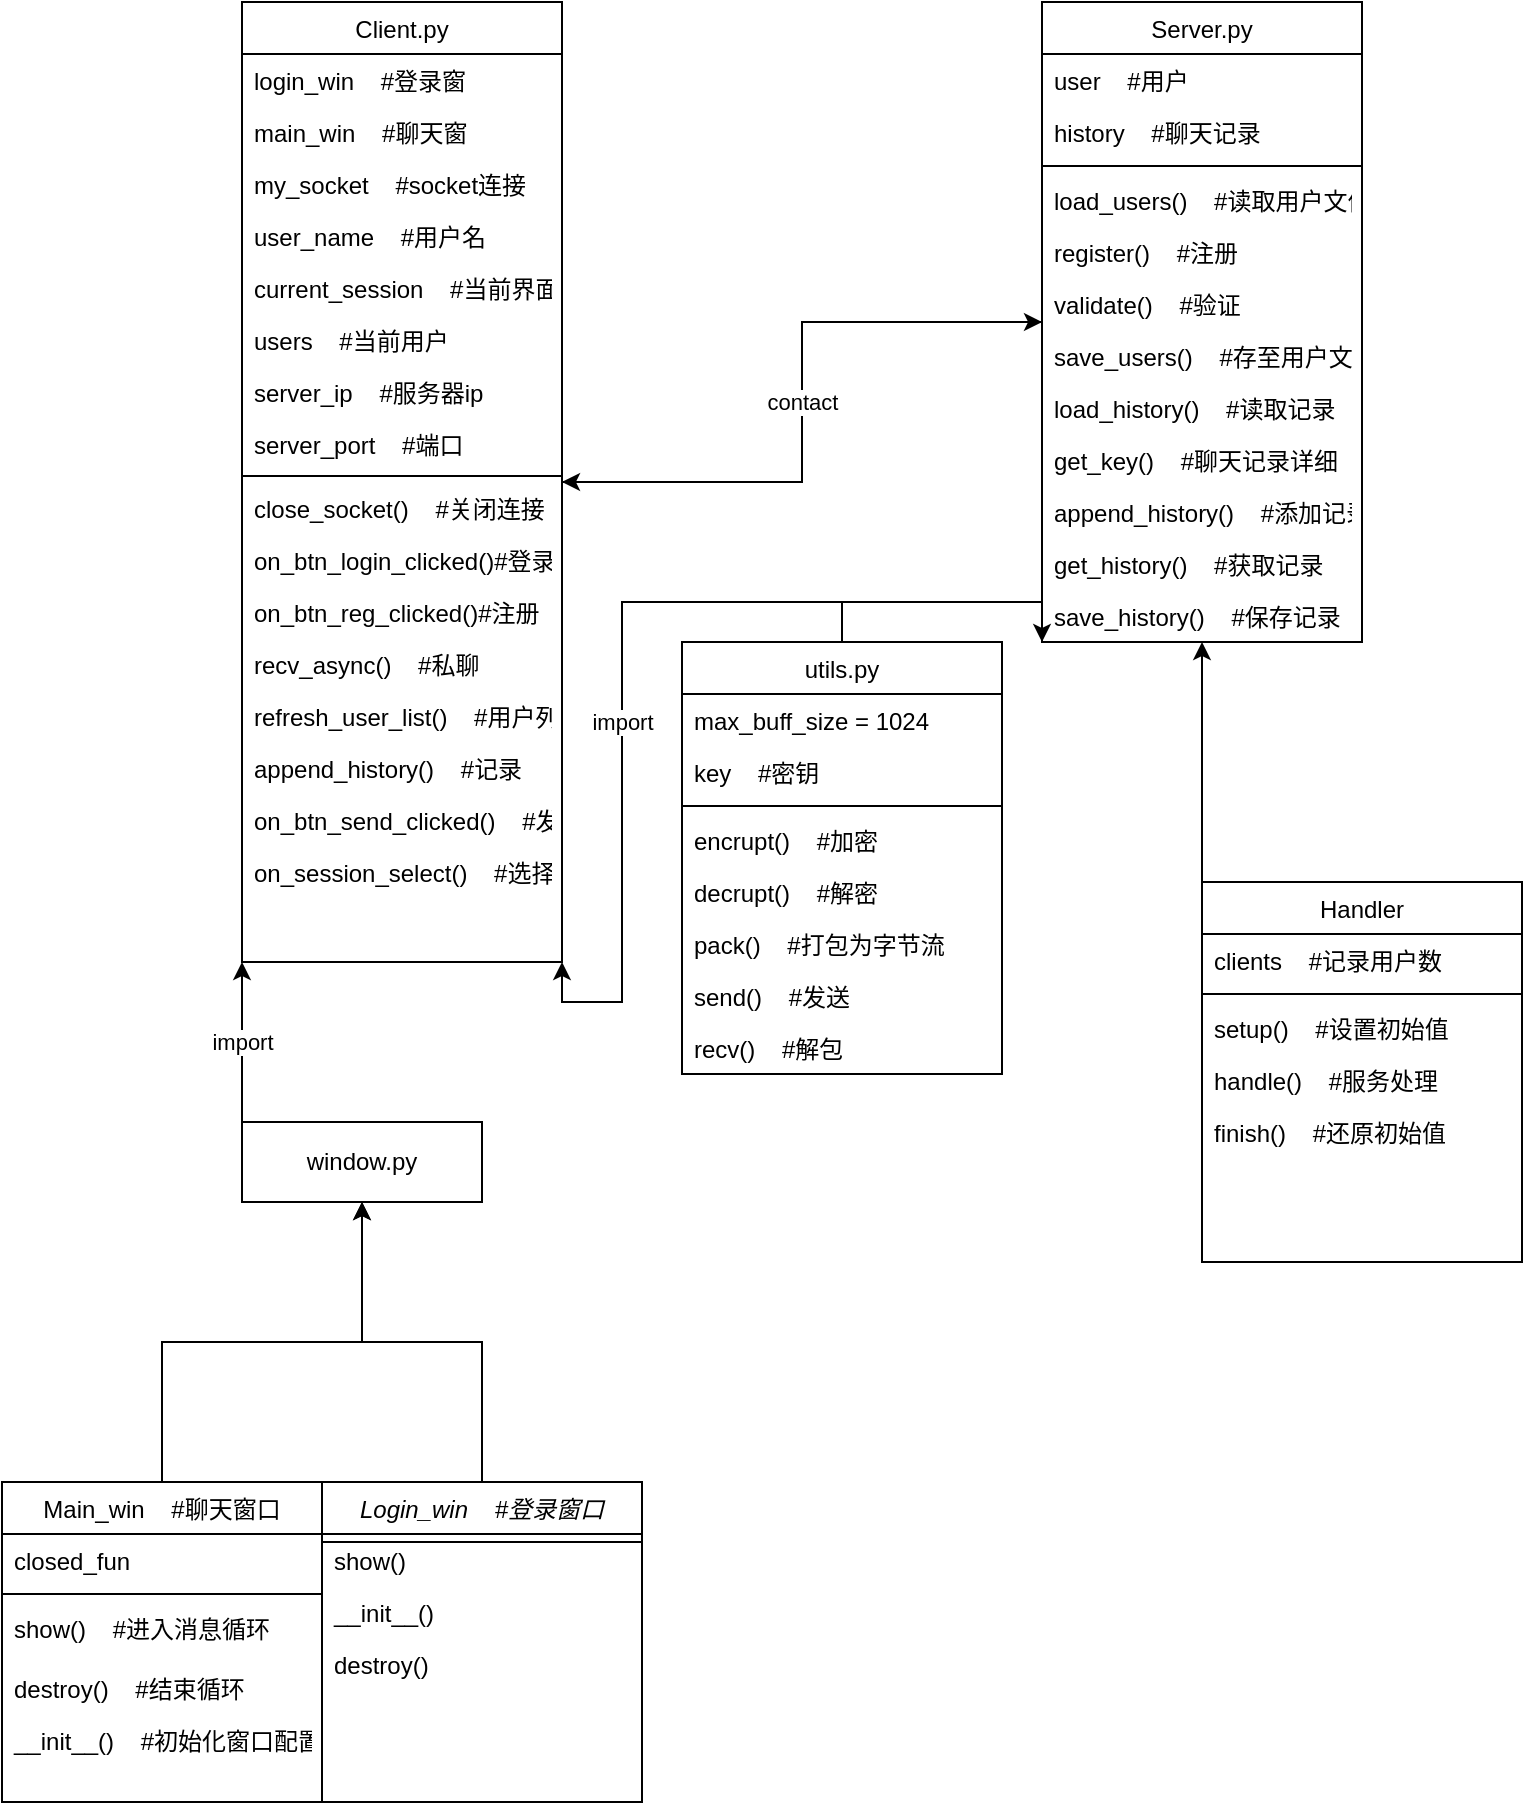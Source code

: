 <mxfile version="22.1.2" type="device">
  <diagram id="C5RBs43oDa-KdzZeNtuy" name="Page-1">
    <mxGraphModel dx="1206" dy="817" grid="1" gridSize="10" guides="1" tooltips="1" connect="1" arrows="1" fold="1" page="1" pageScale="1" pageWidth="827" pageHeight="1169" math="0" shadow="0">
      <root>
        <mxCell id="WIyWlLk6GJQsqaUBKTNV-0" />
        <mxCell id="WIyWlLk6GJQsqaUBKTNV-1" parent="WIyWlLk6GJQsqaUBKTNV-0" />
        <mxCell id="cfAFu2FXqtGXxiN93WBm-7" style="edgeStyle=orthogonalEdgeStyle;rounded=0;orthogonalLoop=1;jettySize=auto;html=1;exitX=0.5;exitY=0;exitDx=0;exitDy=0;entryX=0.5;entryY=1;entryDx=0;entryDy=0;" edge="1" parent="WIyWlLk6GJQsqaUBKTNV-1" source="zkfFHV4jXpPFQw0GAbJ--6" target="MK8btWc7xe0-T-21R0bl-74">
          <mxGeometry relative="1" as="geometry" />
        </mxCell>
        <mxCell id="zkfFHV4jXpPFQw0GAbJ--6" value="Main_win    #聊天窗口" style="swimlane;fontStyle=0;align=center;verticalAlign=top;childLayout=stackLayout;horizontal=1;startSize=26;horizontalStack=0;resizeParent=1;resizeLast=0;collapsible=1;marginBottom=0;rounded=0;shadow=0;strokeWidth=1;" parent="WIyWlLk6GJQsqaUBKTNV-1" vertex="1">
          <mxGeometry y="820" width="160" height="160" as="geometry">
            <mxRectangle x="40" y="499" width="160" height="26" as="alternateBounds" />
          </mxGeometry>
        </mxCell>
        <mxCell id="zkfFHV4jXpPFQw0GAbJ--7" value="closed_fun" style="text;align=left;verticalAlign=top;spacingLeft=4;spacingRight=4;overflow=hidden;rotatable=0;points=[[0,0.5],[1,0.5]];portConstraint=eastwest;" parent="zkfFHV4jXpPFQw0GAbJ--6" vertex="1">
          <mxGeometry y="26" width="160" height="26" as="geometry" />
        </mxCell>
        <mxCell id="zkfFHV4jXpPFQw0GAbJ--9" value="" style="line;html=1;strokeWidth=1;align=left;verticalAlign=middle;spacingTop=-1;spacingLeft=3;spacingRight=3;rotatable=0;labelPosition=right;points=[];portConstraint=eastwest;" parent="zkfFHV4jXpPFQw0GAbJ--6" vertex="1">
          <mxGeometry y="52" width="160" height="8" as="geometry" />
        </mxCell>
        <mxCell id="zkfFHV4jXpPFQw0GAbJ--10" value="show()    #进入消息循环" style="text;align=left;verticalAlign=top;spacingLeft=4;spacingRight=4;overflow=hidden;rotatable=0;points=[[0,0.5],[1,0.5]];portConstraint=eastwest;fontStyle=0" parent="zkfFHV4jXpPFQw0GAbJ--6" vertex="1">
          <mxGeometry y="60" width="160" height="30" as="geometry" />
        </mxCell>
        <mxCell id="zkfFHV4jXpPFQw0GAbJ--11" value="destroy()    #结束循环" style="text;align=left;verticalAlign=top;spacingLeft=4;spacingRight=4;overflow=hidden;rotatable=0;points=[[0,0.5],[1,0.5]];portConstraint=eastwest;" parent="zkfFHV4jXpPFQw0GAbJ--6" vertex="1">
          <mxGeometry y="90" width="160" height="26" as="geometry" />
        </mxCell>
        <mxCell id="MK8btWc7xe0-T-21R0bl-1" value="__init__()    #初始化窗口配置" style="text;align=left;verticalAlign=top;spacingLeft=4;spacingRight=4;overflow=hidden;rotatable=0;points=[[0,0.5],[1,0.5]];portConstraint=eastwest;" parent="zkfFHV4jXpPFQw0GAbJ--6" vertex="1">
          <mxGeometry y="116" width="160" height="26" as="geometry" />
        </mxCell>
        <mxCell id="cfAFu2FXqtGXxiN93WBm-6" style="edgeStyle=orthogonalEdgeStyle;rounded=0;orthogonalLoop=1;jettySize=auto;html=1;exitX=0;exitY=0;exitDx=0;exitDy=0;entryX=0.5;entryY=1;entryDx=0;entryDy=0;" edge="1" parent="WIyWlLk6GJQsqaUBKTNV-1" source="zkfFHV4jXpPFQw0GAbJ--13" target="MK8btWc7xe0-T-21R0bl-39">
          <mxGeometry relative="1" as="geometry">
            <mxPoint x="600" y="490" as="targetPoint" />
          </mxGeometry>
        </mxCell>
        <mxCell id="zkfFHV4jXpPFQw0GAbJ--13" value="Handler" style="swimlane;fontStyle=0;align=center;verticalAlign=top;childLayout=stackLayout;horizontal=1;startSize=26;horizontalStack=0;resizeParent=1;resizeLast=0;collapsible=1;marginBottom=0;rounded=0;shadow=0;strokeWidth=1;" parent="WIyWlLk6GJQsqaUBKTNV-1" vertex="1">
          <mxGeometry x="600" y="520" width="160" height="190" as="geometry">
            <mxRectangle x="640" y="510" width="170" height="26" as="alternateBounds" />
          </mxGeometry>
        </mxCell>
        <mxCell id="zkfFHV4jXpPFQw0GAbJ--14" value="clients    #记录用户数" style="text;align=left;verticalAlign=top;spacingLeft=4;spacingRight=4;overflow=hidden;rotatable=0;points=[[0,0.5],[1,0.5]];portConstraint=eastwest;" parent="zkfFHV4jXpPFQw0GAbJ--13" vertex="1">
          <mxGeometry y="26" width="160" height="26" as="geometry" />
        </mxCell>
        <mxCell id="zkfFHV4jXpPFQw0GAbJ--15" value="" style="line;html=1;strokeWidth=1;align=left;verticalAlign=middle;spacingTop=-1;spacingLeft=3;spacingRight=3;rotatable=0;labelPosition=right;points=[];portConstraint=eastwest;" parent="zkfFHV4jXpPFQw0GAbJ--13" vertex="1">
          <mxGeometry y="52" width="160" height="8" as="geometry" />
        </mxCell>
        <mxCell id="MK8btWc7xe0-T-21R0bl-3" value="setup()    #设置初始值" style="text;align=left;verticalAlign=top;spacingLeft=4;spacingRight=4;overflow=hidden;rotatable=0;points=[[0,0.5],[1,0.5]];portConstraint=eastwest;" parent="zkfFHV4jXpPFQw0GAbJ--13" vertex="1">
          <mxGeometry y="60" width="160" height="26" as="geometry" />
        </mxCell>
        <mxCell id="MK8btWc7xe0-T-21R0bl-4" value="handle()    #服务处理" style="text;align=left;verticalAlign=top;spacingLeft=4;spacingRight=4;overflow=hidden;rotatable=0;points=[[0,0.5],[1,0.5]];portConstraint=eastwest;" parent="zkfFHV4jXpPFQw0GAbJ--13" vertex="1">
          <mxGeometry y="86" width="160" height="26" as="geometry" />
        </mxCell>
        <mxCell id="MK8btWc7xe0-T-21R0bl-5" value="finish()    #还原初始值" style="text;align=left;verticalAlign=top;spacingLeft=4;spacingRight=4;overflow=hidden;rotatable=0;points=[[0,0.5],[1,0.5]];portConstraint=eastwest;" parent="zkfFHV4jXpPFQw0GAbJ--13" vertex="1">
          <mxGeometry y="112" width="160" height="26" as="geometry" />
        </mxCell>
        <mxCell id="cfAFu2FXqtGXxiN93WBm-4" style="edgeStyle=orthogonalEdgeStyle;rounded=0;orthogonalLoop=1;jettySize=auto;html=1;exitX=0.5;exitY=0;exitDx=0;exitDy=0;entryX=0;entryY=1;entryDx=0;entryDy=0;" edge="1" parent="WIyWlLk6GJQsqaUBKTNV-1" source="zkfFHV4jXpPFQw0GAbJ--17" target="MK8btWc7xe0-T-21R0bl-39">
          <mxGeometry relative="1" as="geometry" />
        </mxCell>
        <mxCell id="cfAFu2FXqtGXxiN93WBm-5" value="import" style="edgeStyle=orthogonalEdgeStyle;rounded=0;orthogonalLoop=1;jettySize=auto;html=1;exitX=0.5;exitY=0;exitDx=0;exitDy=0;entryX=1;entryY=1;entryDx=0;entryDy=0;" edge="1" parent="WIyWlLk6GJQsqaUBKTNV-1" source="zkfFHV4jXpPFQw0GAbJ--17" target="MK8btWc7xe0-T-21R0bl-12">
          <mxGeometry relative="1" as="geometry" />
        </mxCell>
        <mxCell id="zkfFHV4jXpPFQw0GAbJ--17" value="utils.py" style="swimlane;fontStyle=0;align=center;verticalAlign=top;childLayout=stackLayout;horizontal=1;startSize=26;horizontalStack=0;resizeParent=1;resizeLast=0;collapsible=1;marginBottom=0;rounded=0;shadow=0;strokeWidth=1;" parent="WIyWlLk6GJQsqaUBKTNV-1" vertex="1">
          <mxGeometry x="340" y="400" width="160" height="216" as="geometry">
            <mxRectangle x="680" y="360" width="160" height="26" as="alternateBounds" />
          </mxGeometry>
        </mxCell>
        <mxCell id="zkfFHV4jXpPFQw0GAbJ--18" value="max_buff_size = 1024" style="text;align=left;verticalAlign=top;spacingLeft=4;spacingRight=4;overflow=hidden;rotatable=0;points=[[0,0.5],[1,0.5]];portConstraint=eastwest;" parent="zkfFHV4jXpPFQw0GAbJ--17" vertex="1">
          <mxGeometry y="26" width="160" height="26" as="geometry" />
        </mxCell>
        <mxCell id="zkfFHV4jXpPFQw0GAbJ--19" value="key    #密钥" style="text;align=left;verticalAlign=top;spacingLeft=4;spacingRight=4;overflow=hidden;rotatable=0;points=[[0,0.5],[1,0.5]];portConstraint=eastwest;rounded=0;shadow=0;html=0;" parent="zkfFHV4jXpPFQw0GAbJ--17" vertex="1">
          <mxGeometry y="52" width="160" height="26" as="geometry" />
        </mxCell>
        <mxCell id="zkfFHV4jXpPFQw0GAbJ--23" value="" style="line;html=1;strokeWidth=1;align=left;verticalAlign=middle;spacingTop=-1;spacingLeft=3;spacingRight=3;rotatable=0;labelPosition=right;points=[];portConstraint=eastwest;" parent="zkfFHV4jXpPFQw0GAbJ--17" vertex="1">
          <mxGeometry y="78" width="160" height="8" as="geometry" />
        </mxCell>
        <mxCell id="zkfFHV4jXpPFQw0GAbJ--24" value="encrupt()    #加密" style="text;align=left;verticalAlign=top;spacingLeft=4;spacingRight=4;overflow=hidden;rotatable=0;points=[[0,0.5],[1,0.5]];portConstraint=eastwest;fontColor=default;" parent="zkfFHV4jXpPFQw0GAbJ--17" vertex="1">
          <mxGeometry y="86" width="160" height="26" as="geometry" />
        </mxCell>
        <mxCell id="zkfFHV4jXpPFQw0GAbJ--25" value="decrupt()    #解密" style="text;align=left;verticalAlign=top;spacingLeft=4;spacingRight=4;overflow=hidden;rotatable=0;points=[[0,0.5],[1,0.5]];portConstraint=eastwest;" parent="zkfFHV4jXpPFQw0GAbJ--17" vertex="1">
          <mxGeometry y="112" width="160" height="26" as="geometry" />
        </mxCell>
        <mxCell id="MK8btWc7xe0-T-21R0bl-8" value="pack()    #打包为字节流" style="text;align=left;verticalAlign=top;spacingLeft=4;spacingRight=4;overflow=hidden;rotatable=0;points=[[0,0.5],[1,0.5]];portConstraint=eastwest;" parent="zkfFHV4jXpPFQw0GAbJ--17" vertex="1">
          <mxGeometry y="138" width="160" height="26" as="geometry" />
        </mxCell>
        <mxCell id="MK8btWc7xe0-T-21R0bl-9" value="send()    #发送" style="text;align=left;verticalAlign=top;spacingLeft=4;spacingRight=4;overflow=hidden;rotatable=0;points=[[0,0.5],[1,0.5]];portConstraint=eastwest;" parent="zkfFHV4jXpPFQw0GAbJ--17" vertex="1">
          <mxGeometry y="164" width="160" height="26" as="geometry" />
        </mxCell>
        <mxCell id="MK8btWc7xe0-T-21R0bl-10" value="recv()    #解包" style="text;align=left;verticalAlign=top;spacingLeft=4;spacingRight=4;overflow=hidden;rotatable=0;points=[[0,0.5],[1,0.5]];portConstraint=eastwest;" parent="zkfFHV4jXpPFQw0GAbJ--17" vertex="1">
          <mxGeometry y="190" width="160" height="26" as="geometry" />
        </mxCell>
        <mxCell id="QGEOzXYVBsuEMujHB4R9-4" style="edgeStyle=orthogonalEdgeStyle;rounded=0;orthogonalLoop=1;jettySize=auto;html=1;exitX=1;exitY=0.5;exitDx=0;exitDy=0;entryX=0;entryY=0.5;entryDx=0;entryDy=0;" parent="WIyWlLk6GJQsqaUBKTNV-1" source="MK8btWc7xe0-T-21R0bl-12" target="MK8btWc7xe0-T-21R0bl-39" edge="1">
          <mxGeometry relative="1" as="geometry" />
        </mxCell>
        <mxCell id="MK8btWc7xe0-T-21R0bl-12" value="Client.py" style="swimlane;fontStyle=0;align=center;verticalAlign=top;childLayout=stackLayout;horizontal=1;startSize=26;horizontalStack=0;resizeParent=1;resizeLast=0;collapsible=1;marginBottom=0;rounded=0;shadow=0;strokeWidth=1;" parent="WIyWlLk6GJQsqaUBKTNV-1" vertex="1">
          <mxGeometry x="120" y="80" width="160" height="480" as="geometry">
            <mxRectangle x="120" y="120" width="160" height="26" as="alternateBounds" />
          </mxGeometry>
        </mxCell>
        <mxCell id="MK8btWc7xe0-T-21R0bl-13" value="login_win    #登录窗" style="text;align=left;verticalAlign=top;spacingLeft=4;spacingRight=4;overflow=hidden;rotatable=0;points=[[0,0.5],[1,0.5]];portConstraint=eastwest;" parent="MK8btWc7xe0-T-21R0bl-12" vertex="1">
          <mxGeometry y="26" width="160" height="26" as="geometry" />
        </mxCell>
        <mxCell id="MK8btWc7xe0-T-21R0bl-14" value="main_win    #聊天窗" style="text;align=left;verticalAlign=top;spacingLeft=4;spacingRight=4;overflow=hidden;rotatable=0;points=[[0,0.5],[1,0.5]];portConstraint=eastwest;rounded=0;shadow=0;html=0;" parent="MK8btWc7xe0-T-21R0bl-12" vertex="1">
          <mxGeometry y="52" width="160" height="26" as="geometry" />
        </mxCell>
        <mxCell id="MK8btWc7xe0-T-21R0bl-30" value="my_socket    #socket连接" style="text;align=left;verticalAlign=top;spacingLeft=4;spacingRight=4;overflow=hidden;rotatable=0;points=[[0,0.5],[1,0.5]];portConstraint=eastwest;rounded=0;shadow=0;html=0;" parent="MK8btWc7xe0-T-21R0bl-12" vertex="1">
          <mxGeometry y="78" width="160" height="26" as="geometry" />
        </mxCell>
        <mxCell id="MK8btWc7xe0-T-21R0bl-31" value="user_name    #用户名" style="text;align=left;verticalAlign=top;spacingLeft=4;spacingRight=4;overflow=hidden;rotatable=0;points=[[0,0.5],[1,0.5]];portConstraint=eastwest;rounded=0;shadow=0;html=0;" parent="MK8btWc7xe0-T-21R0bl-12" vertex="1">
          <mxGeometry y="104" width="160" height="26" as="geometry" />
        </mxCell>
        <mxCell id="MK8btWc7xe0-T-21R0bl-33" value="current_session    #当前界面" style="text;align=left;verticalAlign=top;spacingLeft=4;spacingRight=4;overflow=hidden;rotatable=0;points=[[0,0.5],[1,0.5]];portConstraint=eastwest;rounded=0;shadow=0;html=0;" parent="MK8btWc7xe0-T-21R0bl-12" vertex="1">
          <mxGeometry y="130" width="160" height="26" as="geometry" />
        </mxCell>
        <mxCell id="MK8btWc7xe0-T-21R0bl-34" value="users    #当前用户" style="text;align=left;verticalAlign=top;spacingLeft=4;spacingRight=4;overflow=hidden;rotatable=0;points=[[0,0.5],[1,0.5]];portConstraint=eastwest;rounded=0;shadow=0;html=0;" parent="MK8btWc7xe0-T-21R0bl-12" vertex="1">
          <mxGeometry y="156" width="160" height="26" as="geometry" />
        </mxCell>
        <mxCell id="MK8btWc7xe0-T-21R0bl-72" value="server_ip    #服务器ip" style="text;align=left;verticalAlign=top;spacingLeft=4;spacingRight=4;overflow=hidden;rotatable=0;points=[[0,0.5],[1,0.5]];portConstraint=eastwest;rounded=0;shadow=0;html=0;" parent="MK8btWc7xe0-T-21R0bl-12" vertex="1">
          <mxGeometry y="182" width="160" height="26" as="geometry" />
        </mxCell>
        <mxCell id="MK8btWc7xe0-T-21R0bl-73" value="server_port    #端口" style="text;align=left;verticalAlign=top;spacingLeft=4;spacingRight=4;overflow=hidden;rotatable=0;points=[[0,0.5],[1,0.5]];portConstraint=eastwest;rounded=0;shadow=0;html=0;" parent="MK8btWc7xe0-T-21R0bl-12" vertex="1">
          <mxGeometry y="208" width="160" height="26" as="geometry" />
        </mxCell>
        <mxCell id="MK8btWc7xe0-T-21R0bl-15" value="" style="line;html=1;strokeWidth=1;align=left;verticalAlign=middle;spacingTop=-1;spacingLeft=3;spacingRight=3;rotatable=0;labelPosition=right;points=[];portConstraint=eastwest;" parent="MK8btWc7xe0-T-21R0bl-12" vertex="1">
          <mxGeometry y="234" width="160" height="6" as="geometry" />
        </mxCell>
        <mxCell id="MK8btWc7xe0-T-21R0bl-16" value="close_socket()    #关闭连接" style="text;align=left;verticalAlign=top;spacingLeft=4;spacingRight=4;overflow=hidden;rotatable=0;points=[[0,0.5],[1,0.5]];portConstraint=eastwest;" parent="MK8btWc7xe0-T-21R0bl-12" vertex="1">
          <mxGeometry y="240" width="160" height="26" as="geometry" />
        </mxCell>
        <mxCell id="MK8btWc7xe0-T-21R0bl-17" value="on_btn_login_clicked()#登录" style="text;align=left;verticalAlign=top;spacingLeft=4;spacingRight=4;overflow=hidden;rotatable=0;points=[[0,0.5],[1,0.5]];portConstraint=eastwest;" parent="MK8btWc7xe0-T-21R0bl-12" vertex="1">
          <mxGeometry y="266" width="160" height="26" as="geometry" />
        </mxCell>
        <mxCell id="MK8btWc7xe0-T-21R0bl-18" value="on_btn_reg_clicked()#注册" style="text;align=left;verticalAlign=top;spacingLeft=4;spacingRight=4;overflow=hidden;rotatable=0;points=[[0,0.5],[1,0.5]];portConstraint=eastwest;" parent="MK8btWc7xe0-T-21R0bl-12" vertex="1">
          <mxGeometry y="292" width="160" height="26" as="geometry" />
        </mxCell>
        <mxCell id="MK8btWc7xe0-T-21R0bl-19" value="recv_async()    #私聊" style="text;align=left;verticalAlign=top;spacingLeft=4;spacingRight=4;overflow=hidden;rotatable=0;points=[[0,0.5],[1,0.5]];portConstraint=eastwest;" parent="MK8btWc7xe0-T-21R0bl-12" vertex="1">
          <mxGeometry y="318" width="160" height="26" as="geometry" />
        </mxCell>
        <mxCell id="MK8btWc7xe0-T-21R0bl-20" value="refresh_user_list()    #用户列表" style="text;align=left;verticalAlign=top;spacingLeft=4;spacingRight=4;overflow=hidden;rotatable=0;points=[[0,0.5],[1,0.5]];portConstraint=eastwest;" parent="MK8btWc7xe0-T-21R0bl-12" vertex="1">
          <mxGeometry y="344" width="160" height="26" as="geometry" />
        </mxCell>
        <mxCell id="MK8btWc7xe0-T-21R0bl-35" value="append_history()    #记录" style="text;align=left;verticalAlign=top;spacingLeft=4;spacingRight=4;overflow=hidden;rotatable=0;points=[[0,0.5],[1,0.5]];portConstraint=eastwest;rounded=0;shadow=0;html=0;" parent="MK8btWc7xe0-T-21R0bl-12" vertex="1">
          <mxGeometry y="370" width="160" height="26" as="geometry" />
        </mxCell>
        <mxCell id="MK8btWc7xe0-T-21R0bl-36" value="on_btn_send_clicked()    #发送" style="text;align=left;verticalAlign=top;spacingLeft=4;spacingRight=4;overflow=hidden;rotatable=0;points=[[0,0.5],[1,0.5]];portConstraint=eastwest;rounded=0;shadow=0;html=0;" parent="MK8btWc7xe0-T-21R0bl-12" vertex="1">
          <mxGeometry y="396" width="160" height="26" as="geometry" />
        </mxCell>
        <mxCell id="MK8btWc7xe0-T-21R0bl-37" value="on_session_select()    #选择用户" style="text;align=left;verticalAlign=top;spacingLeft=4;spacingRight=4;overflow=hidden;rotatable=0;points=[[0,0.5],[1,0.5]];portConstraint=eastwest;rounded=0;shadow=0;html=0;" parent="MK8btWc7xe0-T-21R0bl-12" vertex="1">
          <mxGeometry y="422" width="160" height="26" as="geometry" />
        </mxCell>
        <mxCell id="QGEOzXYVBsuEMujHB4R9-3" value="contact" style="edgeStyle=orthogonalEdgeStyle;rounded=0;orthogonalLoop=1;jettySize=auto;html=1;exitX=0;exitY=0.5;exitDx=0;exitDy=0;entryX=1;entryY=0.5;entryDx=0;entryDy=0;" parent="WIyWlLk6GJQsqaUBKTNV-1" source="MK8btWc7xe0-T-21R0bl-39" target="MK8btWc7xe0-T-21R0bl-12" edge="1">
          <mxGeometry relative="1" as="geometry" />
        </mxCell>
        <mxCell id="MK8btWc7xe0-T-21R0bl-39" value="Server.py" style="swimlane;fontStyle=0;align=center;verticalAlign=top;childLayout=stackLayout;horizontal=1;startSize=26;horizontalStack=0;resizeParent=1;resizeLast=0;collapsible=1;marginBottom=0;rounded=0;shadow=0;strokeWidth=1;" parent="WIyWlLk6GJQsqaUBKTNV-1" vertex="1">
          <mxGeometry x="520" y="80" width="160" height="320" as="geometry">
            <mxRectangle x="600" y="120" width="160" height="26" as="alternateBounds" />
          </mxGeometry>
        </mxCell>
        <mxCell id="MK8btWc7xe0-T-21R0bl-40" value="user    #用户" style="text;align=left;verticalAlign=top;spacingLeft=4;spacingRight=4;overflow=hidden;rotatable=0;points=[[0,0.5],[1,0.5]];portConstraint=eastwest;" parent="MK8btWc7xe0-T-21R0bl-39" vertex="1">
          <mxGeometry y="26" width="160" height="26" as="geometry" />
        </mxCell>
        <mxCell id="MK8btWc7xe0-T-21R0bl-41" value="history    #聊天记录" style="text;align=left;verticalAlign=top;spacingLeft=4;spacingRight=4;overflow=hidden;rotatable=0;points=[[0,0.5],[1,0.5]];portConstraint=eastwest;rounded=0;shadow=0;html=0;" parent="MK8btWc7xe0-T-21R0bl-39" vertex="1">
          <mxGeometry y="52" width="160" height="26" as="geometry" />
        </mxCell>
        <mxCell id="MK8btWc7xe0-T-21R0bl-46" value="" style="line;html=1;strokeWidth=1;align=left;verticalAlign=middle;spacingTop=-1;spacingLeft=3;spacingRight=3;rotatable=0;labelPosition=right;points=[];portConstraint=eastwest;" parent="MK8btWc7xe0-T-21R0bl-39" vertex="1">
          <mxGeometry y="78" width="160" height="8" as="geometry" />
        </mxCell>
        <mxCell id="MK8btWc7xe0-T-21R0bl-47" value="load_users()    #读取用户文件" style="text;align=left;verticalAlign=top;spacingLeft=4;spacingRight=4;overflow=hidden;rotatable=0;points=[[0,0.5],[1,0.5]];portConstraint=eastwest;" parent="MK8btWc7xe0-T-21R0bl-39" vertex="1">
          <mxGeometry y="86" width="160" height="26" as="geometry" />
        </mxCell>
        <mxCell id="MK8btWc7xe0-T-21R0bl-48" value="register()    #注册" style="text;align=left;verticalAlign=top;spacingLeft=4;spacingRight=4;overflow=hidden;rotatable=0;points=[[0,0.5],[1,0.5]];portConstraint=eastwest;" parent="MK8btWc7xe0-T-21R0bl-39" vertex="1">
          <mxGeometry y="112" width="160" height="26" as="geometry" />
        </mxCell>
        <mxCell id="MK8btWc7xe0-T-21R0bl-49" value="validate()    #验证" style="text;align=left;verticalAlign=top;spacingLeft=4;spacingRight=4;overflow=hidden;rotatable=0;points=[[0,0.5],[1,0.5]];portConstraint=eastwest;" parent="MK8btWc7xe0-T-21R0bl-39" vertex="1">
          <mxGeometry y="138" width="160" height="26" as="geometry" />
        </mxCell>
        <mxCell id="MK8btWc7xe0-T-21R0bl-50" value="save_users()    #存至用户文件" style="text;align=left;verticalAlign=top;spacingLeft=4;spacingRight=4;overflow=hidden;rotatable=0;points=[[0,0.5],[1,0.5]];portConstraint=eastwest;" parent="MK8btWc7xe0-T-21R0bl-39" vertex="1">
          <mxGeometry y="164" width="160" height="26" as="geometry" />
        </mxCell>
        <mxCell id="MK8btWc7xe0-T-21R0bl-51" value="load_history()    #读取记录" style="text;align=left;verticalAlign=top;spacingLeft=4;spacingRight=4;overflow=hidden;rotatable=0;points=[[0,0.5],[1,0.5]];portConstraint=eastwest;" parent="MK8btWc7xe0-T-21R0bl-39" vertex="1">
          <mxGeometry y="190" width="160" height="26" as="geometry" />
        </mxCell>
        <mxCell id="MK8btWc7xe0-T-21R0bl-52" value="get_key()    #聊天记录详细" style="text;align=left;verticalAlign=top;spacingLeft=4;spacingRight=4;overflow=hidden;rotatable=0;points=[[0,0.5],[1,0.5]];portConstraint=eastwest;rounded=0;shadow=0;html=0;" parent="MK8btWc7xe0-T-21R0bl-39" vertex="1">
          <mxGeometry y="216" width="160" height="26" as="geometry" />
        </mxCell>
        <mxCell id="MK8btWc7xe0-T-21R0bl-53" value="append_history()    #添加记录" style="text;align=left;verticalAlign=top;spacingLeft=4;spacingRight=4;overflow=hidden;rotatable=0;points=[[0,0.5],[1,0.5]];portConstraint=eastwest;rounded=0;shadow=0;html=0;" parent="MK8btWc7xe0-T-21R0bl-39" vertex="1">
          <mxGeometry y="242" width="160" height="26" as="geometry" />
        </mxCell>
        <mxCell id="MK8btWc7xe0-T-21R0bl-54" value="get_history()    #获取记录" style="text;align=left;verticalAlign=top;spacingLeft=4;spacingRight=4;overflow=hidden;rotatable=0;points=[[0,0.5],[1,0.5]];portConstraint=eastwest;rounded=0;shadow=0;html=0;" parent="MK8btWc7xe0-T-21R0bl-39" vertex="1">
          <mxGeometry y="268" width="160" height="26" as="geometry" />
        </mxCell>
        <mxCell id="MK8btWc7xe0-T-21R0bl-71" value="save_history()    #保存记录" style="text;align=left;verticalAlign=top;spacingLeft=4;spacingRight=4;overflow=hidden;rotatable=0;points=[[0,0.5],[1,0.5]];portConstraint=eastwest;rounded=0;shadow=0;html=0;" parent="MK8btWc7xe0-T-21R0bl-39" vertex="1">
          <mxGeometry y="294" width="160" height="26" as="geometry" />
        </mxCell>
        <mxCell id="QGEOzXYVBsuEMujHB4R9-18" value="import" style="edgeStyle=orthogonalEdgeStyle;rounded=0;orthogonalLoop=1;jettySize=auto;html=1;exitX=0;exitY=0;exitDx=0;exitDy=0;entryX=0;entryY=1;entryDx=0;entryDy=0;" parent="WIyWlLk6GJQsqaUBKTNV-1" source="MK8btWc7xe0-T-21R0bl-74" target="MK8btWc7xe0-T-21R0bl-12" edge="1">
          <mxGeometry relative="1" as="geometry" />
        </mxCell>
        <mxCell id="MK8btWc7xe0-T-21R0bl-74" value="window.py" style="rounded=0;whiteSpace=wrap;html=1;" parent="WIyWlLk6GJQsqaUBKTNV-1" vertex="1">
          <mxGeometry x="120" y="640" width="120" height="40" as="geometry" />
        </mxCell>
        <mxCell id="QGEOzXYVBsuEMujHB4R9-33" value="" style="group" parent="WIyWlLk6GJQsqaUBKTNV-1" vertex="1" connectable="0">
          <mxGeometry x="160" y="820" width="160" height="160" as="geometry" />
        </mxCell>
        <mxCell id="zkfFHV4jXpPFQw0GAbJ--0" value="Login_win    #登录窗口" style="swimlane;fontStyle=2;align=center;verticalAlign=top;childLayout=stackLayout;horizontal=1;startSize=26;horizontalStack=0;resizeParent=1;resizeLast=0;collapsible=1;marginBottom=0;rounded=0;shadow=0;strokeWidth=1;" parent="QGEOzXYVBsuEMujHB4R9-33" vertex="1">
          <mxGeometry width="160" height="160" as="geometry">
            <mxRectangle x="240" y="499" width="160" height="26" as="alternateBounds" />
          </mxGeometry>
        </mxCell>
        <mxCell id="zkfFHV4jXpPFQw0GAbJ--4" value="" style="line;html=1;strokeWidth=1;align=left;verticalAlign=middle;spacingTop=-1;spacingLeft=3;spacingRight=3;rotatable=0;labelPosition=right;points=[];portConstraint=eastwest;" parent="zkfFHV4jXpPFQw0GAbJ--0" vertex="1">
          <mxGeometry y="26" width="160" height="8" as="geometry" />
        </mxCell>
        <mxCell id="QGEOzXYVBsuEMujHB4R9-32" value="" style="group" parent="QGEOzXYVBsuEMujHB4R9-33" vertex="1" connectable="0">
          <mxGeometry y="26" width="160" height="78" as="geometry" />
        </mxCell>
        <mxCell id="QGEOzXYVBsuEMujHB4R9-25" value="show()" style="text;align=left;verticalAlign=top;spacingLeft=4;spacingRight=4;overflow=hidden;rotatable=0;points=[[0,0.5],[1,0.5]];portConstraint=eastwest;" parent="QGEOzXYVBsuEMujHB4R9-32" vertex="1">
          <mxGeometry width="160" height="26" as="geometry" />
        </mxCell>
        <mxCell id="QGEOzXYVBsuEMujHB4R9-26" value="__init__()" style="text;align=left;verticalAlign=top;spacingLeft=4;spacingRight=4;overflow=hidden;rotatable=0;points=[[0,0.5],[1,0.5]];portConstraint=eastwest;rounded=0;shadow=0;html=0;" parent="QGEOzXYVBsuEMujHB4R9-32" vertex="1">
          <mxGeometry y="26" width="160" height="26" as="geometry" />
        </mxCell>
        <mxCell id="QGEOzXYVBsuEMujHB4R9-27" value="destroy()" style="text;align=left;verticalAlign=top;spacingLeft=4;spacingRight=4;overflow=hidden;rotatable=0;points=[[0,0.5],[1,0.5]];portConstraint=eastwest;rounded=0;shadow=0;html=0;" parent="QGEOzXYVBsuEMujHB4R9-32" vertex="1">
          <mxGeometry y="52" width="160" height="26" as="geometry" />
        </mxCell>
        <mxCell id="cfAFu2FXqtGXxiN93WBm-8" style="edgeStyle=orthogonalEdgeStyle;rounded=0;orthogonalLoop=1;jettySize=auto;html=1;exitX=0.5;exitY=0;exitDx=0;exitDy=0;entryX=0.5;entryY=1;entryDx=0;entryDy=0;" edge="1" parent="WIyWlLk6GJQsqaUBKTNV-1" source="zkfFHV4jXpPFQw0GAbJ--0" target="MK8btWc7xe0-T-21R0bl-74">
          <mxGeometry relative="1" as="geometry" />
        </mxCell>
      </root>
    </mxGraphModel>
  </diagram>
</mxfile>
